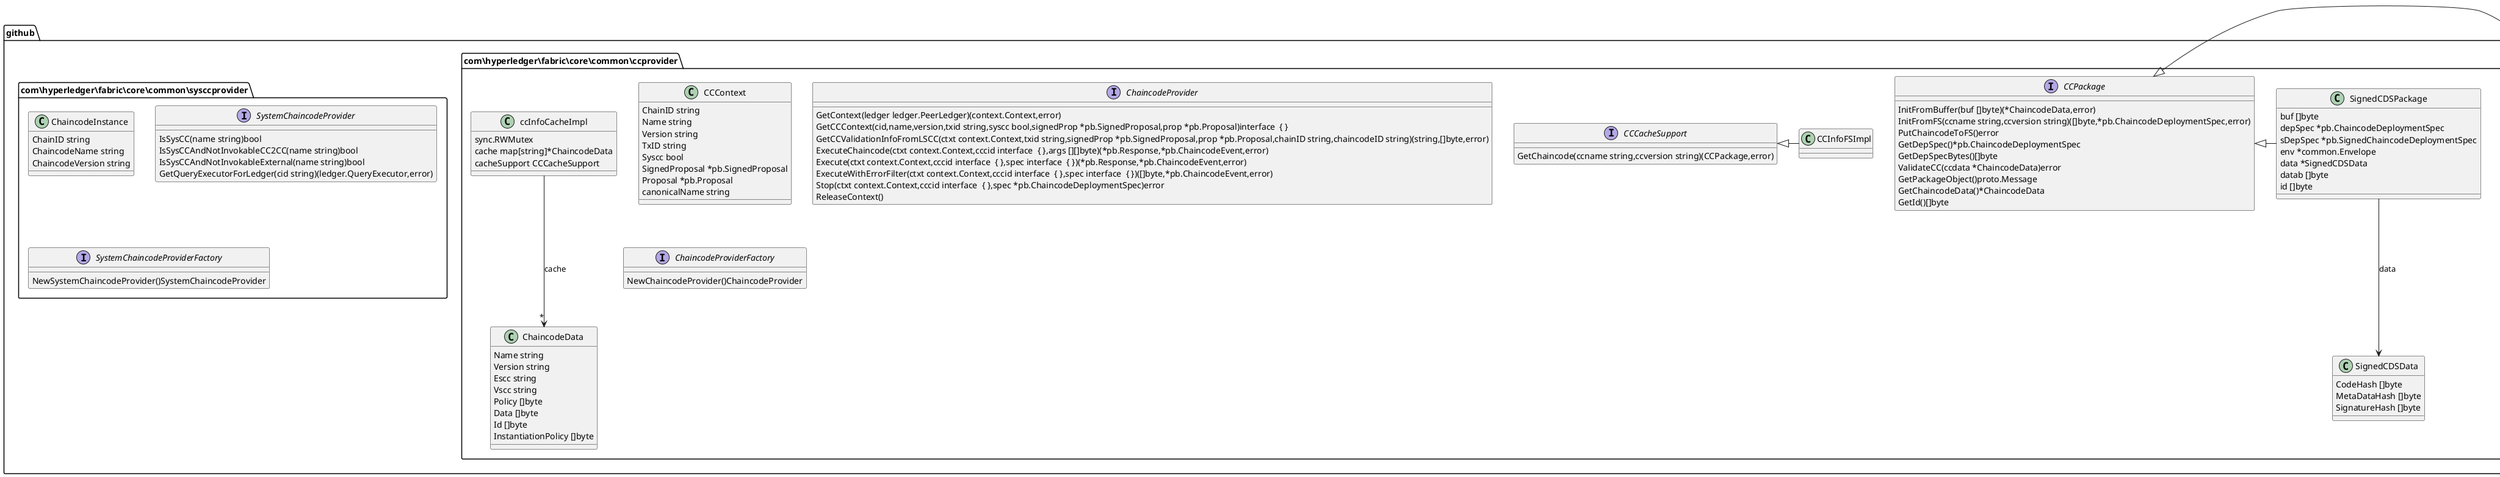@startuml
namespace github.com\\hyperledger\\fabric\\core\\common\\ccprovider {
 class ccInfoCacheImpl {
  sync.RWMutex
  cache map[string]*ChaincodeData
  cacheSupport CCCacheSupport
}
}
namespace github.com\\hyperledger\\fabric\\core\\common\\ccprovider {
 class CCInfoFSImpl {
}
}
namespace github.com\\hyperledger\\fabric\\core\\common\\ccprovider {
 class CCContext {
  ChainID string
  Name string
  Version string
  TxID string
  Syscc bool
  SignedProposal *pb.SignedProposal
  Proposal *pb.Proposal
  canonicalName string
}
}
namespace github.com\\hyperledger\\fabric\\core\\common\\ccprovider {
 class ChaincodeData {
  Name string
  Version string
  Escc string
  Vscc string
  Policy []byte
  Data []byte
  Id []byte
  InstantiationPolicy []byte
}
}
namespace github.com\\hyperledger\\fabric\\core\\common\\ccprovider {
 class CDSData {
  CodeHash []byte
  MetaDataHash []byte
}
}
namespace github.com\\hyperledger\\fabric\\core\\common\\ccprovider {
 class CDSPackage {
  buf []byte
  depSpec *pb.ChaincodeDeploymentSpec
  data *CDSData
  datab []byte
  id []byte
}
}
namespace github.com\\hyperledger\\fabric\\core\\common\\ccprovider {
 class SignedCDSData {
  CodeHash []byte
  MetaDataHash []byte
  SignatureHash []byte
}
}
namespace github.com\\hyperledger\\fabric\\core\\common\\ccprovider {
 class SignedCDSPackage {
  buf []byte
  depSpec *pb.ChaincodeDeploymentSpec
  sDepSpec *pb.SignedChaincodeDeploymentSpec
  env *common.Envelope
  data *SignedCDSData
  datab []byte
  id []byte
}
}
namespace github.com\\hyperledger\\fabric\\core\\common\\sysccprovider {
 class ChaincodeInstance {
  ChainID string
  ChaincodeName string
  ChaincodeVersion string
}
}
namespace github.com\\hyperledger\\fabric\\core\\common\\ccprovider {
 interface CCPackage  {
  InitFromBuffer(buf []byte)(*ChaincodeData,error)
  InitFromFS(ccname string,ccversion string)([]byte,*pb.ChaincodeDeploymentSpec,error)
  PutChaincodeToFS()error
  GetDepSpec()*pb.ChaincodeDeploymentSpec
  GetDepSpecBytes()[]byte
  ValidateCC(ccdata *ChaincodeData)error
  GetPackageObject()proto.Message
  GetChaincodeData()*ChaincodeData
  GetId()[]byte
}
}
namespace github.com\\hyperledger\\fabric\\core\\common\\ccprovider {
 interface CCCacheSupport  {
  GetChaincode(ccname string,ccversion string)(CCPackage,error)
}
}
namespace github.com\\hyperledger\\fabric\\core\\common\\ccprovider {
 interface ChaincodeProvider  {
  GetContext(ledger ledger.PeerLedger)(context.Context,error)
  GetCCContext(cid,name,version,txid string,syscc bool,signedProp *pb.SignedProposal,prop *pb.Proposal)interface  { }
  GetCCValidationInfoFromLSCC(ctxt context.Context,txid string,signedProp *pb.SignedProposal,prop *pb.Proposal,chainID string,chaincodeID string)(string,[]byte,error)
  ExecuteChaincode(ctxt context.Context,cccid interface  { },args [][]byte)(*pb.Response,*pb.ChaincodeEvent,error)
  Execute(ctxt context.Context,cccid interface  { },spec interface  { })(*pb.Response,*pb.ChaincodeEvent,error)
  ExecuteWithErrorFilter(ctxt context.Context,cccid interface  { },spec interface  { })([]byte,*pb.ChaincodeEvent,error)
  Stop(ctxt context.Context,cccid interface  { },spec *pb.ChaincodeDeploymentSpec)error
  ReleaseContext()
}
}
namespace github.com\\hyperledger\\fabric\\core\\common\\ccprovider {
 interface ChaincodeProviderFactory  {
  NewChaincodeProvider()ChaincodeProvider
}
}
namespace github.com\\hyperledger\\fabric\\core\\common\\sysccprovider {
 interface SystemChaincodeProvider  {
  IsSysCC(name string)bool
  IsSysCCAndNotInvokableCC2CC(name string)bool
  IsSysCCAndNotInvokableExternal(name string)bool
  GetQueryExecutorForLedger(cid string)(ledger.QueryExecutor,error)
}
}
namespace github.com\\hyperledger\\fabric\\core\\common\\sysccprovider {
 interface SystemChaincodeProviderFactory  {
  NewSystemChaincodeProvider()SystemChaincodeProvider
}
}
github.com\\hyperledger\\fabric\\core\\common\\ccprovider.ccInfoCacheImpl ---> "*" github.com\\hyperledger\\fabric\\core\\common\\ccprovider.ChaincodeData : cache
github.com\\hyperledger\\fabric\\core\\common\\ccprovider.CDSPackage ---> github.com\\hyperledger\\fabric\\core\\common\\ccprovider.CDSData : data
github.com\\hyperledger\\fabric\\core\\common\\ccprovider.SignedCDSPackage ---> github.com\\hyperledger\\fabric\\core\\common\\ccprovider.SignedCDSData : data
github.com\\hyperledger\\fabric\\core\\common\\ccprovider.CCPackage <|- github.com\\hyperledger\\fabric\\core\\common\\ccprovider.CDSPackage
github.com\\hyperledger\\fabric\\core\\common\\ccprovider.CCPackage <|- github.com\\hyperledger\\fabric\\core\\common\\ccprovider.SignedCDSPackage
github.com\\hyperledger\\fabric\\core\\common\\ccprovider.CCCacheSupport <|- github.com\\hyperledger\\fabric\\core\\common\\ccprovider.CCInfoFSImpl
@enduml